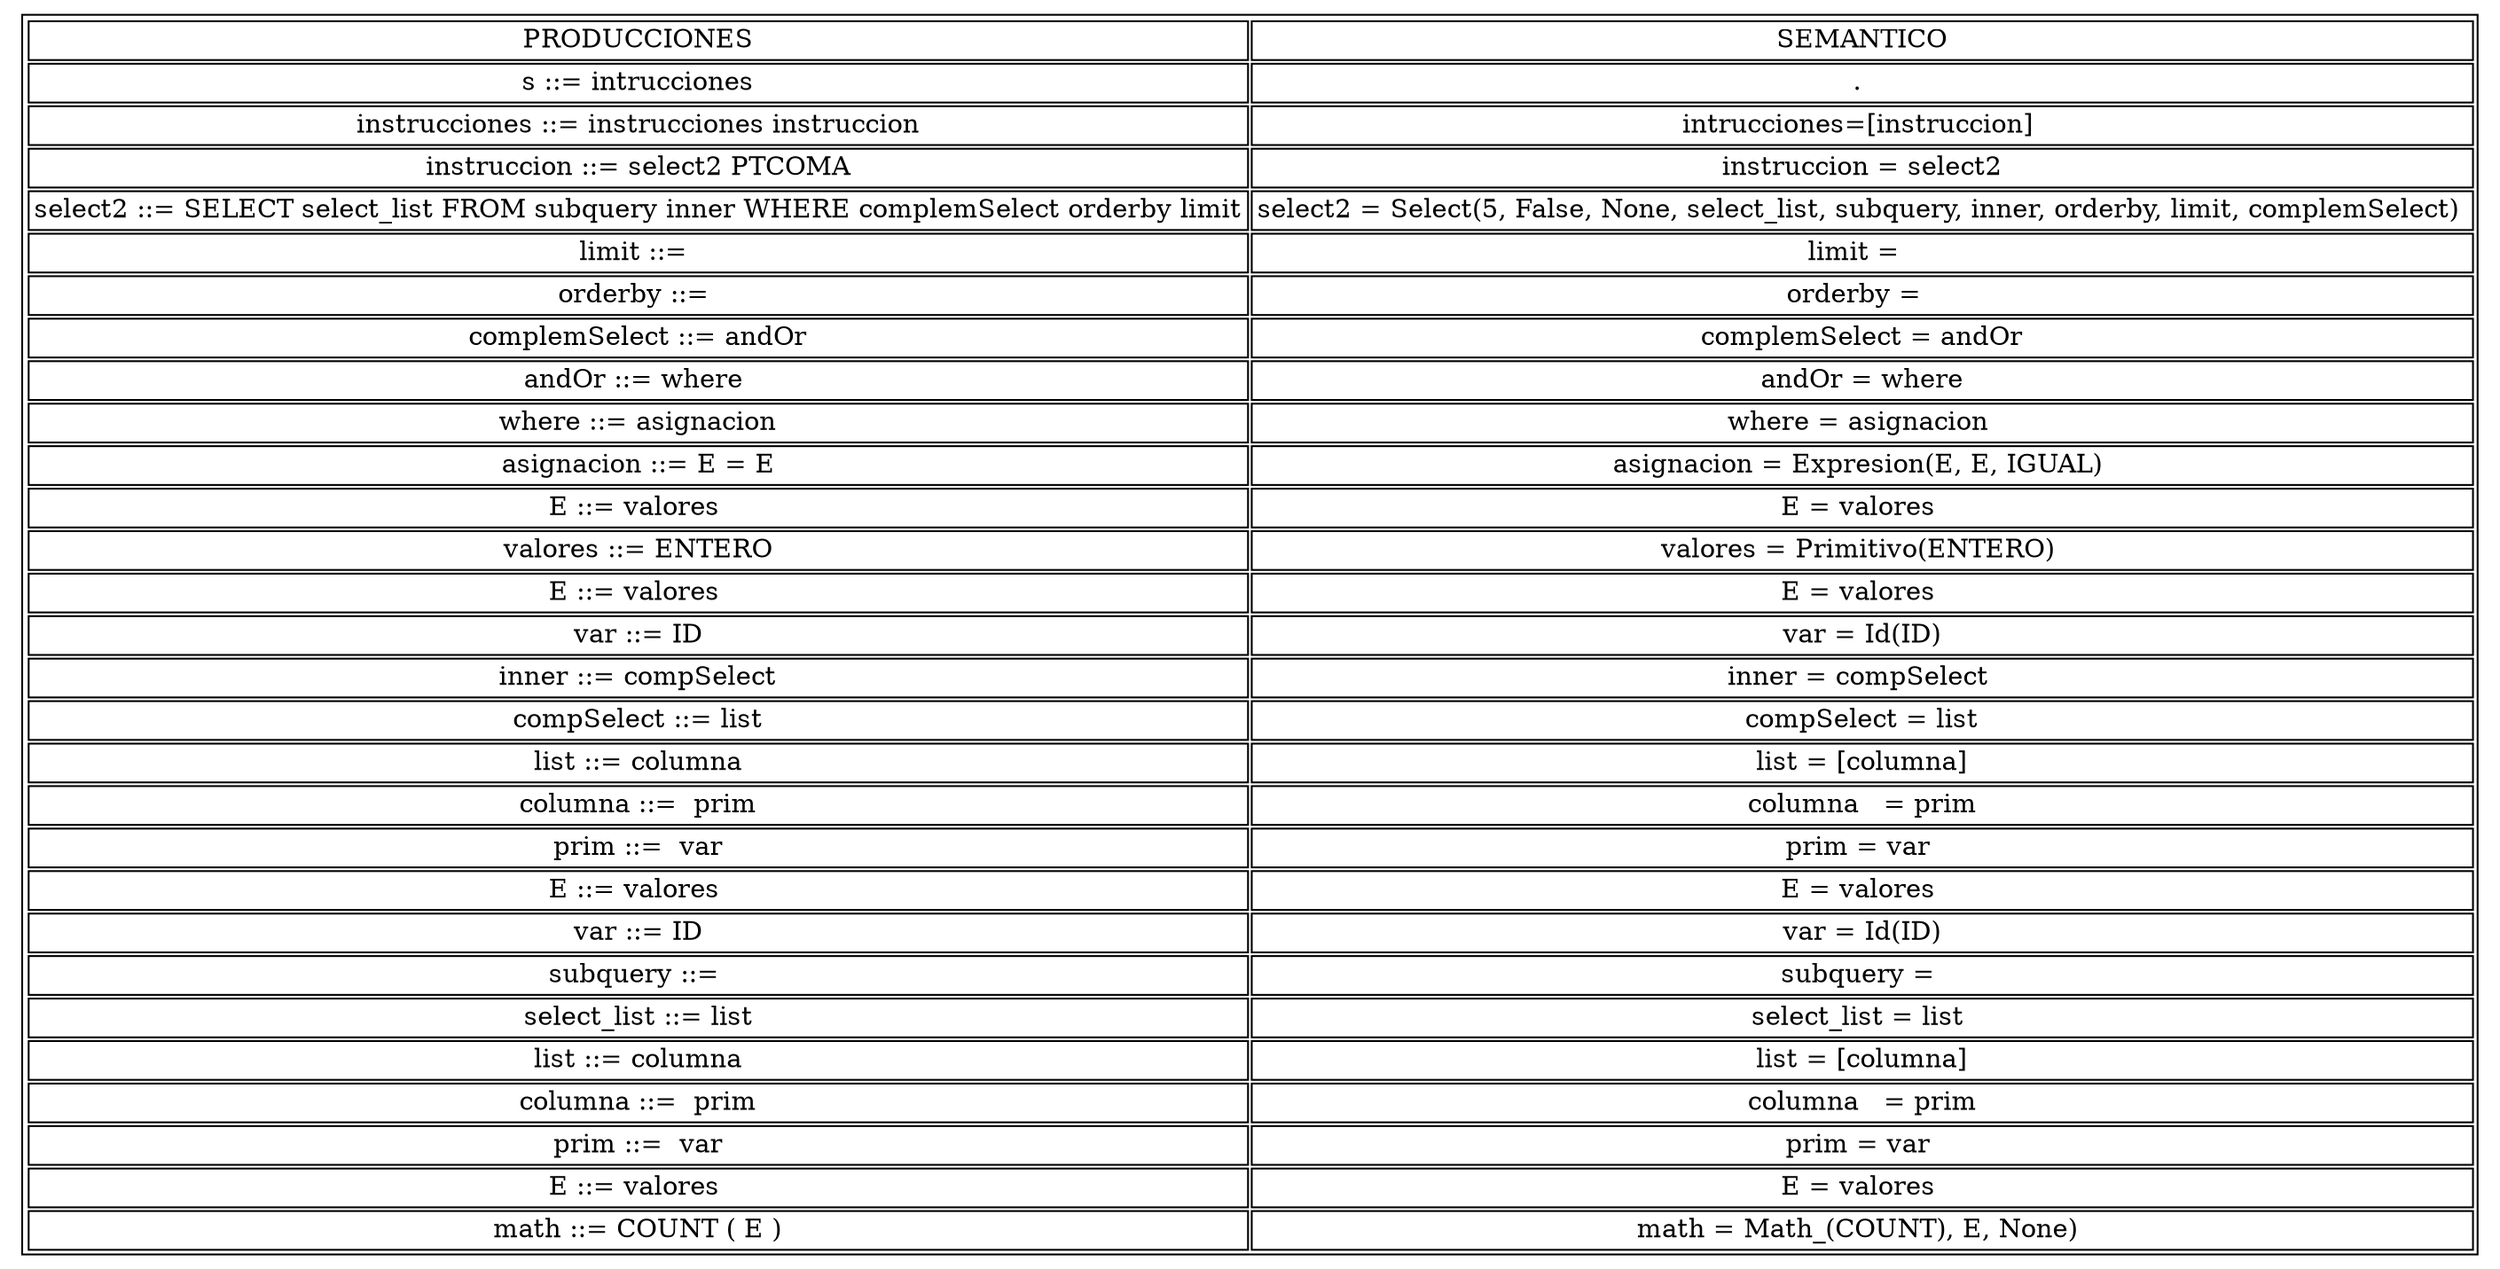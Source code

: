 digraph structs {
	node [shape=plaintext]
stack [label =  <<TABLE><TR>
<TD>PRODUCCIONES</TD>
<TD>SEMANTICO</TD>
</TR><TR>
<TD>s ::= intrucciones</TD>
<TD>. </TD>
</TR><TR>
<TD>instrucciones ::= instrucciones instruccion</TD>
<TD>intrucciones=[instruccion] </TD>
</TR><TR>
<TD>instruccion ::= select2 PTCOMA</TD>
<TD>instruccion = select2</TD>
</TR><TR>
<TD>select2 ::= SELECT select_list FROM subquery inner WHERE complemSelect orderby limit</TD>
<TD>select2 = Select(5, False, None, select_list, subquery, inner, orderby, limit, complemSelect) </TD>
</TR><TR>
<TD>limit ::= </TD>
<TD>limit =  </TD>
</TR><TR>
<TD>orderby ::= </TD>
<TD>orderby =  </TD>
</TR><TR>
<TD>complemSelect ::= andOr</TD>
<TD>complemSelect = andOr</TD>
</TR><TR>
<TD>andOr ::= where </TD>
<TD>andOr = where</TD>
</TR><TR>
<TD>where ::= asignacion</TD>
<TD>where = asignacion </TD>
</TR><TR>
<TD>asignacion ::= E = E</TD>
<TD>asignacion = Expresion(E, E, IGUAL) </TD>
</TR><TR>
<TD>E ::= valores </TD>
<TD>E = valores </TD>
</TR><TR>
<TD>valores ::= ENTERO</TD>
<TD>valores = Primitivo(ENTERO) </TD>
</TR><TR>
<TD>E ::= valores </TD>
<TD>E = valores </TD>
</TR><TR>
<TD>var ::= ID</TD>
<TD>var = Id(ID)</TD>
</TR><TR>
<TD>inner ::= compSelect</TD>
<TD>inner = compSelect </TD>
</TR><TR>
<TD>compSelect ::= list</TD>
<TD>compSelect = list</TD>
</TR><TR>
<TD>list ::= columna</TD>
<TD>list = [columna]</TD>
</TR><TR>
<TD>columna ::=  prim</TD>
<TD>columna   = prim</TD>
</TR><TR>
<TD>prim ::=  var</TD>
<TD>prim = var </TD>
</TR><TR>
<TD>E ::= valores </TD>
<TD>E = valores </TD>
</TR><TR>
<TD>var ::= ID</TD>
<TD>var = Id(ID)</TD>
</TR><TR>
<TD>subquery ::= </TD>
<TD>subquery = </TD>
</TR><TR>
<TD>select_list ::= list</TD>
<TD>select_list = list </TD>
</TR><TR>
<TD>list ::= columna</TD>
<TD>list = [columna]</TD>
</TR><TR>
<TD>columna ::=  prim</TD>
<TD>columna   = prim</TD>
</TR><TR>
<TD>prim ::=  var</TD>
<TD>prim = var </TD>
</TR><TR>
<TD>E ::= valores </TD>
<TD>E = valores </TD>
</TR><TR>
<TD>math ::= COUNT ( E )</TD>
<TD>math = Math_(COUNT), E, None) </TD>
</TR></TABLE>>, ];
}
